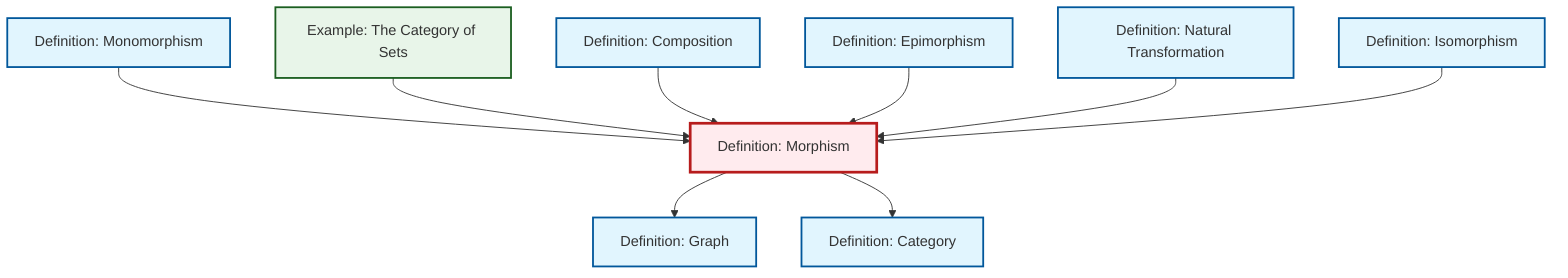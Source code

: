 graph TD
    classDef definition fill:#e1f5fe,stroke:#01579b,stroke-width:2px
    classDef theorem fill:#f3e5f5,stroke:#4a148c,stroke-width:2px
    classDef axiom fill:#fff3e0,stroke:#e65100,stroke-width:2px
    classDef example fill:#e8f5e9,stroke:#1b5e20,stroke-width:2px
    classDef current fill:#ffebee,stroke:#b71c1c,stroke-width:3px
    def-natural-transformation["Definition: Natural Transformation"]:::definition
    def-isomorphism["Definition: Isomorphism"]:::definition
    def-composition["Definition: Composition"]:::definition
    def-category["Definition: Category"]:::definition
    def-graph["Definition: Graph"]:::definition
    def-monomorphism["Definition: Monomorphism"]:::definition
    def-morphism["Definition: Morphism"]:::definition
    ex-set-category["Example: The Category of Sets"]:::example
    def-epimorphism["Definition: Epimorphism"]:::definition
    def-monomorphism --> def-morphism
    ex-set-category --> def-morphism
    def-composition --> def-morphism
    def-morphism --> def-graph
    def-morphism --> def-category
    def-epimorphism --> def-morphism
    def-natural-transformation --> def-morphism
    def-isomorphism --> def-morphism
    class def-morphism current